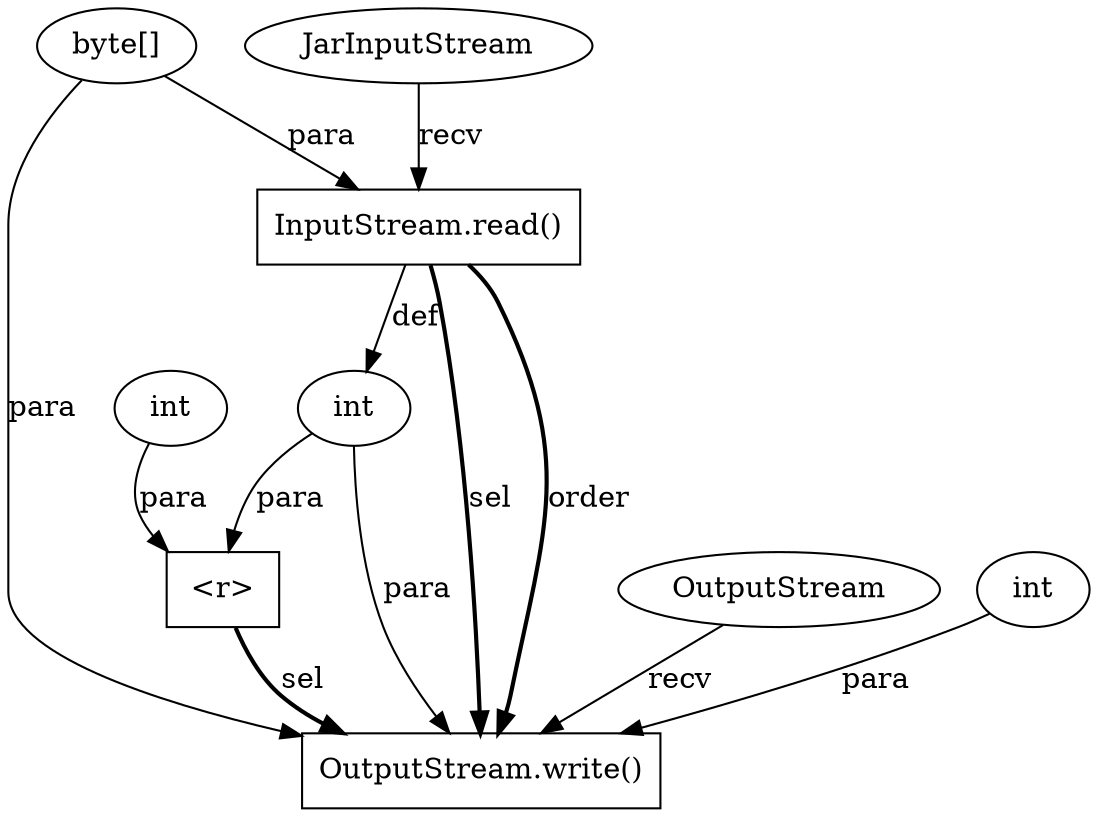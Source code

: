 digraph "AUG" {

  1 [ label="OutputStream.write()" shape="box" ];
  2 [ label="int" shape="ellipse" ];
  3 [ label="InputStream.read()" shape="box" ];
  4 [ label="<r>" shape="box" ];
  5 [ label="int" shape="ellipse" ];
  6 [ label="byte[]" shape="ellipse" ];
  7 [ label="OutputStream" shape="ellipse" ];
  8 [ label="int" shape="ellipse" ];
  9 [ label="JarInputStream" shape="ellipse" ];
  6 -> 1 [ label="para" style="solid" ];
  7 -> 1 [ label="recv" style="solid" ];
  2 -> 1 [ label="para" style="solid" ];
  4 -> 1 [ label="sel" style="bold" ];
  8 -> 1 [ label="para" style="solid" ];
  3 -> 1 [ label="order" style="bold" ];
  3 -> 1 [ label="sel" style="bold" ];
  3 -> 2 [ label="def" style="solid" ];
  9 -> 3 [ label="recv" style="solid" ];
  6 -> 3 [ label="para" style="solid" ];
  2 -> 4 [ label="para" style="solid" ];
  5 -> 4 [ label="para" style="solid" ];
}

